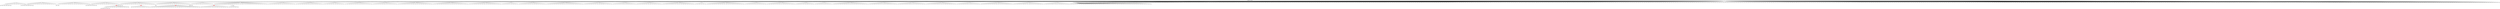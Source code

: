 digraph g {
	"49" -> "50";
	"50" [label="13"];
	"35" -> "36";
	"36" [label="11"];
	"23" -> "24";
	"24" [label="7"];
	"17" -> "18";
	"18" [label="18"];
	"15" -> "16";
	"16" [label="29"];
	"14" -> "15";
	"15" [color=indianred1, style=filled, label="45"];
	"13" -> "14";
	"14" [label="20"];
	"10" -> "11";
	"11" [color=indianred1, style=filled, label="16"];
	"9" -> "10";
	"10" [label="37"];
	"6" -> "7";
	"7" [color=indianred1, style=filled, label="23"];
	"5" -> "6";
	"6" [label="25"];
	"2" -> "3";
	"3" [color=indianred1, style=filled, label="50"];
	"2" -> "4";
	"4" [label="41"];
	"1" -> "2";
	"2" [label="12"];
	"0" -> "1";
	"1" [label="50"];
	"0" -> "5";
	"5" [label="23"];
	"0" -> "8";
	"8" [label="14"];
	"0" -> "9";
	"9" [label="16"];
	"0" -> "12";
	"12" [label="35"];
	"0" -> "13";
	"13" [label="45"];
	"0" -> "17";
	"17" [label="9"];
	"0" -> "19";
	"19" [label="34"];
	"0" -> "20";
	"20" [label="43"];
	"0" -> "21";
	"21" [label="10"];
	"0" -> "22";
	"22" [label="27"];
	"0" -> "23";
	"23" [label="2"];
	"0" -> "25";
	"25" [label="32"];
	"0" -> "26";
	"26" [label="39"];
	"0" -> "27";
	"27" [label="24"];
	"0" -> "28";
	"28" [label="33"];
	"0" -> "29";
	"29" [label="38"];
	"0" -> "30";
	"30" [label="47"];
	"0" -> "31";
	"31" [label="44"];
	"0" -> "32";
	"32" [label="26"];
	"0" -> "33";
	"33" [label="1"];
	"0" -> "34";
	"34" [label="22"];
	"0" -> "35";
	"35" [label="31"];
	"0" -> "37";
	"37" [label="49"];
	"0" -> "38";
	"38" [label="28"];
	"0" -> "39";
	"39" [label="5"];
	"0" -> "40";
	"40" [label="40"];
	"0" -> "41";
	"41" [label="17"];
	"0" -> "42";
	"42" [label="46"];
	"0" -> "43";
	"43" [label="42"];
	"0" -> "44";
	"44" [label="6"];
	"0" -> "45";
	"45" [label="19"];
	"0" -> "46";
	"46" [label="8"];
	"0" -> "47";
	"47" [label="15"];
	"0" -> "48";
	"48" [label="36"];
	"0" -> "49";
	"49" [label="4"];
	"0" -> "51";
	"51" [label="48"];
	"0" -> "52";
	"52" [label="21"];
	"0" -> "53";
	"53" [label="3"];
	"0" -> "54";
	"54" [label="30"];
	"0" [label="germline"];
	"0" -> "cell1";
	"cell1" [shape=box];
	"1" -> "cell2";
	"cell2" [shape=box];
	"33" -> "cell3";
	"cell3" [shape=box];
	"0" -> "cell4";
	"cell4" [shape=box];
	"0" -> "cell5";
	"cell5" [shape=box];
	"0" -> "cell6";
	"cell6" [shape=box];
	"42" -> "cell7";
	"cell7" [shape=box];
	"0" -> "cell8";
	"cell8" [shape=box];
	"0" -> "cell9";
	"cell9" [shape=box];
	"27" -> "cell10";
	"cell10" [shape=box];
	"0" -> "cell11";
	"cell11" [shape=box];
	"36" -> "cell12";
	"cell12" [shape=box];
	"0" -> "cell13";
	"cell13" [shape=box];
	"43" -> "cell14";
	"cell14" [shape=box];
	"0" -> "cell15";
	"cell15" [shape=box];
	"0" -> "cell16";
	"cell16" [shape=box];
	"38" -> "cell17";
	"cell17" [shape=box];
	"0" -> "cell18";
	"cell18" [shape=box];
	"50" -> "cell19";
	"cell19" [shape=box];
	"7" -> "cell20";
	"cell20" [shape=box];
	"33" -> "cell21";
	"cell21" [shape=box];
	"21" -> "cell22";
	"cell22" [shape=box];
	"28" -> "cell23";
	"cell23" [shape=box];
	"0" -> "cell24";
	"cell24" [shape=box];
	"0" -> "cell25";
	"cell25" [shape=box];
	"0" -> "cell26";
	"cell26" [shape=box];
	"0" -> "cell27";
	"cell27" [shape=box];
	"0" -> "cell28";
	"cell28" [shape=box];
	"23" -> "cell29";
	"cell29" [shape=box];
	"21" -> "cell30";
	"cell30" [shape=box];
	"0" -> "cell31";
	"cell31" [shape=box];
	"0" -> "cell32";
	"cell32" [shape=box];
	"0" -> "cell33";
	"cell33" [shape=box];
	"36" -> "cell34";
	"cell34" [shape=box];
	"0" -> "cell35";
	"cell35" [shape=box];
	"0" -> "cell36";
	"cell36" [shape=box];
	"0" -> "cell37";
	"cell37" [shape=box];
	"7" -> "cell38";
	"cell38" [shape=box];
	"0" -> "cell39";
	"cell39" [shape=box];
	"0" -> "cell40";
	"cell40" [shape=box];
	"0" -> "cell41";
	"cell41" [shape=box];
	"0" -> "cell42";
	"cell42" [shape=box];
	"9" -> "cell43";
	"cell43" [shape=box];
	"0" -> "cell44";
	"cell44" [shape=box];
	"25" -> "cell45";
	"cell45" [shape=box];
	"0" -> "cell46";
	"cell46" [shape=box];
	"0" -> "cell47";
	"cell47" [shape=box];
	"0" -> "cell48";
	"cell48" [shape=box];
	"0" -> "cell49";
	"cell49" [shape=box];
	"33" -> "cell50";
	"cell50" [shape=box];
	"0" -> "cell51";
	"cell51" [shape=box];
	"21" -> "cell52";
	"cell52" [shape=box];
	"47" -> "cell53";
	"cell53" [shape=box];
	"31" -> "cell54";
	"cell54" [shape=box];
	"34" -> "cell55";
	"cell55" [shape=box];
	"0" -> "cell56";
	"cell56" [shape=box];
	"0" -> "cell57";
	"cell57" [shape=box];
	"0" -> "cell58";
	"cell58" [shape=box];
	"35" -> "cell59";
	"cell59" [shape=box];
	"37" -> "cell60";
	"cell60" [shape=box];
	"0" -> "cell61";
	"cell61" [shape=box];
	"0" -> "cell62";
	"cell62" [shape=box];
	"52" -> "cell63";
	"cell63" [shape=box];
	"9" -> "cell64";
	"cell64" [shape=box];
	"3" -> "cell65";
	"cell65" [shape=box];
	"35" -> "cell66";
	"cell66" [shape=box];
	"5" -> "cell67";
	"cell67" [shape=box];
	"11" -> "cell68";
	"cell68" [shape=box];
	"42" -> "cell69";
	"cell69" [shape=box];
	"0" -> "cell70";
	"cell70" [shape=box];
	"0" -> "cell71";
	"cell71" [shape=box];
	"45" -> "cell72";
	"cell72" [shape=box];
	"0" -> "cell73";
	"cell73" [shape=box];
	"1" -> "cell74";
	"cell74" [shape=box];
	"0" -> "cell75";
	"cell75" [shape=box];
	"21" -> "cell76";
	"cell76" [shape=box];
	"0" -> "cell77";
	"cell77" [shape=box];
	"28" -> "cell78";
	"cell78" [shape=box];
	"0" -> "cell79";
	"cell79" [shape=box];
	"0" -> "cell80";
	"cell80" [shape=box];
	"30" -> "cell81";
	"cell81" [shape=box];
	"0" -> "cell82";
	"cell82" [shape=box];
	"0" -> "cell83";
	"cell83" [shape=box];
	"26" -> "cell84";
	"cell84" [shape=box];
	"37" -> "cell85";
	"cell85" [shape=box];
	"49" -> "cell86";
	"cell86" [shape=box];
	"29" -> "cell87";
	"cell87" [shape=box];
	"0" -> "cell88";
	"cell88" [shape=box];
	"0" -> "cell89";
	"cell89" [shape=box];
	"48" -> "cell90";
	"cell90" [shape=box];
	"0" -> "cell91";
	"cell91" [shape=box];
	"0" -> "cell92";
	"cell92" [shape=box];
	"0" -> "cell93";
	"cell93" [shape=box];
	"47" -> "cell94";
	"cell94" [shape=box];
	"15" -> "cell95";
	"cell95" [shape=box];
	"0" -> "cell96";
	"cell96" [shape=box];
	"45" -> "cell97";
	"cell97" [shape=box];
	"0" -> "cell98";
	"cell98" [shape=box];
	"32" -> "cell99";
	"cell99" [shape=box];
	"53" -> "cell100";
	"cell100" [shape=box];
	"0" -> "cell101";
	"cell101" [shape=box];
	"0" -> "cell102";
	"cell102" [shape=box];
	"0" -> "cell103";
	"cell103" [shape=box];
	"0" -> "cell104";
	"cell104" [shape=box];
	"22" -> "cell105";
	"cell105" [shape=box];
	"0" -> "cell106";
	"cell106" [shape=box];
	"0" -> "cell107";
	"cell107" [shape=box];
	"31" -> "cell108";
	"cell108" [shape=box];
	"0" -> "cell109";
	"cell109" [shape=box];
	"16" -> "cell110";
	"cell110" [shape=box];
	"0" -> "cell111";
	"cell111" [shape=box];
	"0" -> "cell112";
	"cell112" [shape=box];
	"0" -> "cell113";
	"cell113" [shape=box];
	"26" -> "cell114";
	"cell114" [shape=box];
	"0" -> "cell115";
	"cell115" [shape=box];
	"31" -> "cell116";
	"cell116" [shape=box];
	"45" -> "cell117";
	"cell117" [shape=box];
	"0" -> "cell118";
	"cell118" [shape=box];
	"0" -> "cell119";
	"cell119" [shape=box];
	"46" -> "cell120";
	"cell120" [shape=box];
	"51" -> "cell121";
	"cell121" [shape=box];
	"0" -> "cell122";
	"cell122" [shape=box];
	"11" -> "cell123";
	"cell123" [shape=box];
	"7" -> "cell124";
	"cell124" [shape=box];
	"17" -> "cell125";
	"cell125" [shape=box];
	"45" -> "cell126";
	"cell126" [shape=box];
	"26" -> "cell127";
	"cell127" [shape=box];
	"7" -> "cell128";
	"cell128" [shape=box];
	"7" -> "cell129";
	"cell129" [shape=box];
	"35" -> "cell130";
	"cell130" [shape=box];
	"17" -> "cell131";
	"cell131" [shape=box];
	"0" -> "cell132";
	"cell132" [shape=box];
	"0" -> "cell133";
	"cell133" [shape=box];
	"0" -> "cell134";
	"cell134" [shape=box];
	"0" -> "cell135";
	"cell135" [shape=box];
	"42" -> "cell136";
	"cell136" [shape=box];
	"0" -> "cell137";
	"cell137" [shape=box];
	"47" -> "cell138";
	"cell138" [shape=box];
	"0" -> "cell139";
	"cell139" [shape=box];
	"48" -> "cell140";
	"cell140" [shape=box];
	"0" -> "cell141";
	"cell141" [shape=box];
	"0" -> "cell142";
	"cell142" [shape=box];
	"28" -> "cell143";
	"cell143" [shape=box];
	"0" -> "cell144";
	"cell144" [shape=box];
	"0" -> "cell145";
	"cell145" [shape=box];
	"0" -> "cell146";
	"cell146" [shape=box];
	"0" -> "cell147";
	"cell147" [shape=box];
	"0" -> "cell148";
	"cell148" [shape=box];
	"32" -> "cell149";
	"cell149" [shape=box];
	"8" -> "cell150";
	"cell150" [shape=box];
	"47" -> "cell151";
	"cell151" [shape=box];
	"0" -> "cell152";
	"cell152" [shape=box];
	"11" -> "cell153";
	"cell153" [shape=box];
	"16" -> "cell154";
	"cell154" [shape=box];
	"1" -> "cell155";
	"cell155" [shape=box];
	"26" -> "cell156";
	"cell156" [shape=box];
	"42" -> "cell157";
	"cell157" [shape=box];
	"46" -> "cell158";
	"cell158" [shape=box];
	"0" -> "cell159";
	"cell159" [shape=box];
	"21" -> "cell160";
	"cell160" [shape=box];
	"22" -> "cell161";
	"cell161" [shape=box];
	"0" -> "cell162";
	"cell162" [shape=box];
	"0" -> "cell163";
	"cell163" [shape=box];
	"0" -> "cell164";
	"cell164" [shape=box];
	"0" -> "cell165";
	"cell165" [shape=box];
	"0" -> "cell166";
	"cell166" [shape=box];
	"54" -> "cell167";
	"cell167" [shape=box];
	"11" -> "cell168";
	"cell168" [shape=box];
	"48" -> "cell169";
	"cell169" [shape=box];
	"0" -> "cell170";
	"cell170" [shape=box];
	"5" -> "cell171";
	"cell171" [shape=box];
	"0" -> "cell172";
	"cell172" [shape=box];
	"0" -> "cell173";
	"cell173" [shape=box];
	"0" -> "cell174";
	"cell174" [shape=box];
	"0" -> "cell175";
	"cell175" [shape=box];
	"53" -> "cell176";
	"cell176" [shape=box];
	"0" -> "cell177";
	"cell177" [shape=box];
	"40" -> "cell178";
	"cell178" [shape=box];
	"0" -> "cell179";
	"cell179" [shape=box];
	"0" -> "cell180";
	"cell180" [shape=box];
	"0" -> "cell181";
	"cell181" [shape=box];
	"47" -> "cell182";
	"cell182" [shape=box];
	"0" -> "cell183";
	"cell183" [shape=box];
	"11" -> "cell184";
	"cell184" [shape=box];
	"0" -> "cell185";
	"cell185" [shape=box];
	"0" -> "cell186";
	"cell186" [shape=box];
	"0" -> "cell187";
	"cell187" [shape=box];
	"0" -> "cell188";
	"cell188" [shape=box];
	"0" -> "cell189";
	"cell189" [shape=box];
	"51" -> "cell190";
	"cell190" [shape=box];
	"0" -> "cell191";
	"cell191" [shape=box];
	"1" -> "cell192";
	"cell192" [shape=box];
	"0" -> "cell193";
	"cell193" [shape=box];
	"51" -> "cell194";
	"cell194" [shape=box];
	"0" -> "cell195";
	"cell195" [shape=box];
	"15" -> "cell196";
	"cell196" [shape=box];
	"0" -> "cell197";
	"cell197" [shape=box];
	"43" -> "cell198";
	"cell198" [shape=box];
	"0" -> "cell199";
	"cell199" [shape=box];
	"0" -> "cell200";
	"cell200" [shape=box];
	"20" -> "cell201";
	"cell201" [shape=box];
	"0" -> "cell202";
	"cell202" [shape=box];
	"22" -> "cell203";
	"cell203" [shape=box];
	"0" -> "cell204";
	"cell204" [shape=box];
	"0" -> "cell205";
	"cell205" [shape=box];
	"53" -> "cell206";
	"cell206" [shape=box];
	"0" -> "cell207";
	"cell207" [shape=box];
	"0" -> "cell208";
	"cell208" [shape=box];
	"0" -> "cell209";
	"cell209" [shape=box];
	"0" -> "cell210";
	"cell210" [shape=box];
	"0" -> "cell211";
	"cell211" [shape=box];
	"23" -> "cell212";
	"cell212" [shape=box];
	"0" -> "cell213";
	"cell213" [shape=box];
	"32" -> "cell214";
	"cell214" [shape=box];
	"0" -> "cell215";
	"cell215" [shape=box];
	"15" -> "cell216";
	"cell216" [shape=box];
	"3" -> "cell217";
	"cell217" [shape=box];
	"23" -> "cell218";
	"cell218" [shape=box];
	"0" -> "cell219";
	"cell219" [shape=box];
	"1" -> "cell220";
	"cell220" [shape=box];
	"25" -> "cell221";
	"cell221" [shape=box];
	"0" -> "cell222";
	"cell222" [shape=box];
	"0" -> "cell223";
	"cell223" [shape=box];
	"0" -> "cell224";
	"cell224" [shape=box];
	"41" -> "cell225";
	"cell225" [shape=box];
	"0" -> "cell226";
	"cell226" [shape=box];
	"47" -> "cell227";
	"cell227" [shape=box];
	"48" -> "cell228";
	"cell228" [shape=box];
	"53" -> "cell229";
	"cell229" [shape=box];
	"29" -> "cell230";
	"cell230" [shape=box];
	"0" -> "cell231";
	"cell231" [shape=box];
	"10" -> "cell232";
	"cell232" [shape=box];
	"17" -> "cell233";
	"cell233" [shape=box];
	"0" -> "cell234";
	"cell234" [shape=box];
	"30" -> "cell235";
	"cell235" [shape=box];
	"1" -> "cell236";
	"cell236" [shape=box];
	"0" -> "cell237";
	"cell237" [shape=box];
	"0" -> "cell238";
	"cell238" [shape=box];
	"0" -> "cell239";
	"cell239" [shape=box];
	"0" -> "cell240";
	"cell240" [shape=box];
	"48" -> "cell241";
	"cell241" [shape=box];
	"0" -> "cell242";
	"cell242" [shape=box];
	"30" -> "cell243";
	"cell243" [shape=box];
	"31" -> "cell244";
	"cell244" [shape=box];
	"15" -> "cell245";
	"cell245" [shape=box];
	"23" -> "cell246";
	"cell246" [shape=box];
	"1" -> "cell247";
	"cell247" [shape=box];
	"0" -> "cell248";
	"cell248" [shape=box];
	"0" -> "cell249";
	"cell249" [shape=box];
	"28" -> "cell250";
	"cell250" [shape=box];
	"18" -> "cell251";
	"cell251" [shape=box];
	"30" -> "cell252";
	"cell252" [shape=box];
	"0" -> "cell253";
	"cell253" [shape=box];
	"0" -> "cell254";
	"cell254" [shape=box];
	"7" -> "cell255";
	"cell255" [shape=box];
	"0" -> "cell256";
	"cell256" [shape=box];
	"50" -> "cell257";
	"cell257" [shape=box];
	"21" -> "cell258";
	"cell258" [shape=box];
	"0" -> "cell259";
	"cell259" [shape=box];
	"8" -> "cell260";
	"cell260" [shape=box];
	"0" -> "cell261";
	"cell261" [shape=box];
	"0" -> "cell262";
	"cell262" [shape=box];
	"7" -> "cell263";
	"cell263" [shape=box];
	"0" -> "cell264";
	"cell264" [shape=box];
	"0" -> "cell265";
	"cell265" [shape=box];
	"0" -> "cell266";
	"cell266" [shape=box];
	"3" -> "cell267";
	"cell267" [shape=box];
	"29" -> "cell268";
	"cell268" [shape=box];
	"0" -> "cell269";
	"cell269" [shape=box];
	"0" -> "cell270";
	"cell270" [shape=box];
	"31" -> "cell271";
	"cell271" [shape=box];
	"51" -> "cell272";
	"cell272" [shape=box];
	"0" -> "cell273";
	"cell273" [shape=box];
	"0" -> "cell274";
	"cell274" [shape=box];
	"32" -> "cell275";
	"cell275" [shape=box];
	"0" -> "cell276";
	"cell276" [shape=box];
	"0" -> "cell277";
	"cell277" [shape=box];
	"29" -> "cell278";
	"cell278" [shape=box];
	"0" -> "cell279";
	"cell279" [shape=box];
	"0" -> "cell280";
	"cell280" [shape=box];
	"0" -> "cell281";
	"cell281" [shape=box];
	"0" -> "cell282";
	"cell282" [shape=box];
	"0" -> "cell283";
	"cell283" [shape=box];
	"8" -> "cell284";
	"cell284" [shape=box];
	"45" -> "cell285";
	"cell285" [shape=box];
	"0" -> "cell286";
	"cell286" [shape=box];
	"0" -> "cell287";
	"cell287" [shape=box];
	"9" -> "cell288";
	"cell288" [shape=box];
	"0" -> "cell289";
	"cell289" [shape=box];
	"0" -> "cell290";
	"cell290" [shape=box];
	"0" -> "cell291";
	"cell291" [shape=box];
	"31" -> "cell292";
	"cell292" [shape=box];
	"0" -> "cell293";
	"cell293" [shape=box];
	"0" -> "cell294";
	"cell294" [shape=box];
	"22" -> "cell295";
	"cell295" [shape=box];
	"0" -> "cell296";
	"cell296" [shape=box];
	"29" -> "cell297";
	"cell297" [shape=box];
	"41" -> "cell298";
	"cell298" [shape=box];
	"0" -> "cell299";
	"cell299" [shape=box];
	"54" -> "cell300";
	"cell300" [shape=box];
	"17" -> "cell301";
	"cell301" [shape=box];
	"17" -> "cell302";
	"cell302" [shape=box];
	"0" -> "cell303";
	"cell303" [shape=box];
	"35" -> "cell304";
	"cell304" [shape=box];
	"0" -> "cell305";
	"cell305" [shape=box];
	"0" -> "cell306";
	"cell306" [shape=box];
	"44" -> "cell307";
	"cell307" [shape=box];
	"0" -> "cell308";
	"cell308" [shape=box];
	"0" -> "cell309";
	"cell309" [shape=box];
	"0" -> "cell310";
	"cell310" [shape=box];
	"0" -> "cell311";
	"cell311" [shape=box];
	"0" -> "cell312";
	"cell312" [shape=box];
	"19" -> "cell313";
	"cell313" [shape=box];
	"22" -> "cell314";
	"cell314" [shape=box];
	"0" -> "cell315";
	"cell315" [shape=box];
	"36" -> "cell316";
	"cell316" [shape=box];
	"19" -> "cell317";
	"cell317" [shape=box];
	"0" -> "cell318";
	"cell318" [shape=box];
	"0" -> "cell319";
	"cell319" [shape=box];
	"29" -> "cell320";
	"cell320" [shape=box];
	"33" -> "cell321";
	"cell321" [shape=box];
	"0" -> "cell322";
	"cell322" [shape=box];
	"0" -> "cell323";
	"cell323" [shape=box];
	"27" -> "cell324";
	"cell324" [shape=box];
	"0" -> "cell325";
	"cell325" [shape=box];
	"0" -> "cell326";
	"cell326" [shape=box];
	"0" -> "cell327";
	"cell327" [shape=box];
	"0" -> "cell328";
	"cell328" [shape=box];
	"0" -> "cell329";
	"cell329" [shape=box];
	"0" -> "cell330";
	"cell330" [shape=box];
	"30" -> "cell331";
	"cell331" [shape=box];
	"0" -> "cell332";
	"cell332" [shape=box];
	"44" -> "cell333";
	"cell333" [shape=box];
	"0" -> "cell334";
	"cell334" [shape=box];
	"0" -> "cell335";
	"cell335" [shape=box];
	"42" -> "cell336";
	"cell336" [shape=box];
	"49" -> "cell337";
	"cell337" [shape=box];
	"0" -> "cell338";
	"cell338" [shape=box];
	"0" -> "cell339";
	"cell339" [shape=box];
	"0" -> "cell340";
	"cell340" [shape=box];
	"0" -> "cell341";
	"cell341" [shape=box];
	"0" -> "cell342";
	"cell342" [shape=box];
	"54" -> "cell343";
	"cell343" [shape=box];
	"0" -> "cell344";
	"cell344" [shape=box];
	"13" -> "cell345";
	"cell345" [shape=box];
	"0" -> "cell346";
	"cell346" [shape=box];
	"54" -> "cell347";
	"cell347" [shape=box];
	"0" -> "cell348";
	"cell348" [shape=box];
	"0" -> "cell349";
	"cell349" [shape=box];
	"0" -> "cell350";
	"cell350" [shape=box];
	"7" -> "cell351";
	"cell351" [shape=box];
	"0" -> "cell352";
	"cell352" [shape=box];
	"0" -> "cell353";
	"cell353" [shape=box];
	"0" -> "cell354";
	"cell354" [shape=box];
	"5" -> "cell355";
	"cell355" [shape=box];
	"1" -> "cell356";
	"cell356" [shape=box];
	"0" -> "cell357";
	"cell357" [shape=box];
	"0" -> "cell358";
	"cell358" [shape=box];
	"0" -> "cell359";
	"cell359" [shape=box];
	"25" -> "cell360";
	"cell360" [shape=box];
	"19" -> "cell361";
	"cell361" [shape=box];
	"0" -> "cell362";
	"cell362" [shape=box];
	"4" -> "cell363";
	"cell363" [shape=box];
	"13" -> "cell364";
	"cell364" [shape=box];
	"0" -> "cell365";
	"cell365" [shape=box];
	"8" -> "cell366";
	"cell366" [shape=box];
	"12" -> "cell367";
	"cell367" [shape=box];
	"18" -> "cell368";
	"cell368" [shape=box];
	"40" -> "cell369";
	"cell369" [shape=box];
	"0" -> "cell370";
	"cell370" [shape=box];
	"30" -> "cell371";
	"cell371" [shape=box];
	"37" -> "cell372";
	"cell372" [shape=box];
	"0" -> "cell373";
	"cell373" [shape=box];
	"0" -> "cell374";
	"cell374" [shape=box];
	"0" -> "cell375";
	"cell375" [shape=box];
	"0" -> "cell376";
	"cell376" [shape=box];
	"30" -> "cell377";
	"cell377" [shape=box];
	"9" -> "cell378";
	"cell378" [shape=box];
	"0" -> "cell379";
	"cell379" [shape=box];
	"40" -> "cell380";
	"cell380" [shape=box];
	"29" -> "cell381";
	"cell381" [shape=box];
	"0" -> "cell382";
	"cell382" [shape=box];
	"0" -> "cell383";
	"cell383" [shape=box];
	"0" -> "cell384";
	"cell384" [shape=box];
	"21" -> "cell385";
	"cell385" [shape=box];
	"0" -> "cell386";
	"cell386" [shape=box];
	"0" -> "cell387";
	"cell387" [shape=box];
	"0" -> "cell388";
	"cell388" [shape=box];
	"0" -> "cell389";
	"cell389" [shape=box];
	"0" -> "cell390";
	"cell390" [shape=box];
	"20" -> "cell391";
	"cell391" [shape=box];
	"0" -> "cell392";
	"cell392" [shape=box];
	"13" -> "cell393";
	"cell393" [shape=box];
	"0" -> "cell394";
	"cell394" [shape=box];
	"0" -> "cell395";
	"cell395" [shape=box];
	"0" -> "cell396";
	"cell396" [shape=box];
	"0" -> "cell397";
	"cell397" [shape=box];
	"0" -> "cell398";
	"cell398" [shape=box];
	"52" -> "cell399";
	"cell399" [shape=box];
	"18" -> "cell400";
	"cell400" [shape=box];
	"0" -> "cell401";
	"cell401" [shape=box];
	"0" -> "cell402";
	"cell402" [shape=box];
	"27" -> "cell403";
	"cell403" [shape=box];
	"0" -> "cell404";
	"cell404" [shape=box];
	"0" -> "cell405";
	"cell405" [shape=box];
	"0" -> "cell406";
	"cell406" [shape=box];
	"0" -> "cell407";
	"cell407" [shape=box];
	"22" -> "cell408";
	"cell408" [shape=box];
	"9" -> "cell409";
	"cell409" [shape=box];
	"0" -> "cell410";
	"cell410" [shape=box];
	"0" -> "cell411";
	"cell411" [shape=box];
	"22" -> "cell412";
	"cell412" [shape=box];
	"0" -> "cell413";
	"cell413" [shape=box];
	"28" -> "cell414";
	"cell414" [shape=box];
	"38" -> "cell415";
	"cell415" [shape=box];
	"21" -> "cell416";
	"cell416" [shape=box];
	"0" -> "cell417";
	"cell417" [shape=box];
	"0" -> "cell418";
	"cell418" [shape=box];
	"0" -> "cell419";
	"cell419" [shape=box];
	"0" -> "cell420";
	"cell420" [shape=box];
	"0" -> "cell421";
	"cell421" [shape=box];
	"2" -> "cell422";
	"cell422" [shape=box];
	"0" -> "cell423";
	"cell423" [shape=box];
	"47" -> "cell424";
	"cell424" [shape=box];
	"50" -> "cell425";
	"cell425" [shape=box];
	"0" -> "cell426";
	"cell426" [shape=box];
	"0" -> "cell427";
	"cell427" [shape=box];
	"30" -> "cell428";
	"cell428" [shape=box];
	"0" -> "cell429";
	"cell429" [shape=box];
	"46" -> "cell430";
	"cell430" [shape=box];
	"0" -> "cell431";
	"cell431" [shape=box];
	"42" -> "cell432";
	"cell432" [shape=box];
	"0" -> "cell433";
	"cell433" [shape=box];
	"0" -> "cell434";
	"cell434" [shape=box];
	"0" -> "cell435";
	"cell435" [shape=box];
	"1" -> "cell436";
	"cell436" [shape=box];
	"0" -> "cell437";
	"cell437" [shape=box];
	"28" -> "cell438";
	"cell438" [shape=box];
	"0" -> "cell439";
	"cell439" [shape=box];
	"0" -> "cell440";
	"cell440" [shape=box];
	"40" -> "cell441";
	"cell441" [shape=box];
	"0" -> "cell442";
	"cell442" [shape=box];
	"0" -> "cell443";
	"cell443" [shape=box];
	"0" -> "cell444";
	"cell444" [shape=box];
	"8" -> "cell445";
	"cell445" [shape=box];
	"9" -> "cell446";
	"cell446" [shape=box];
	"0" -> "cell447";
	"cell447" [shape=box];
	"0" -> "cell448";
	"cell448" [shape=box];
	"53" -> "cell449";
	"cell449" [shape=box];
	"12" -> "cell450";
	"cell450" [shape=box];
	"39" -> "cell451";
	"cell451" [shape=box];
	"0" -> "cell452";
	"cell452" [shape=box];
	"0" -> "cell453";
	"cell453" [shape=box];
	"0" -> "cell454";
	"cell454" [shape=box];
	"1" -> "cell455";
	"cell455" [shape=box];
	"27" -> "cell456";
	"cell456" [shape=box];
	"32" -> "cell457";
	"cell457" [shape=box];
	"0" -> "cell458";
	"cell458" [shape=box];
	"0" -> "cell459";
	"cell459" [shape=box];
	"0" -> "cell460";
	"cell460" [shape=box];
	"0" -> "cell461";
	"cell461" [shape=box];
	"47" -> "cell462";
	"cell462" [shape=box];
	"14" -> "cell463";
	"cell463" [shape=box];
	"0" -> "cell464";
	"cell464" [shape=box];
	"4" -> "cell465";
	"cell465" [shape=box];
	"17" -> "cell466";
	"cell466" [shape=box];
	"0" -> "cell467";
	"cell467" [shape=box];
	"0" -> "cell468";
	"cell468" [shape=box];
	"29" -> "cell469";
	"cell469" [shape=box];
	"0" -> "cell470";
	"cell470" [shape=box];
	"23" -> "cell471";
	"cell471" [shape=box];
	"0" -> "cell472";
	"cell472" [shape=box];
	"0" -> "cell473";
	"cell473" [shape=box];
	"0" -> "cell474";
	"cell474" [shape=box];
	"0" -> "cell475";
	"cell475" [shape=box];
	"0" -> "cell476";
	"cell476" [shape=box];
	"0" -> "cell477";
	"cell477" [shape=box];
	"18" -> "cell478";
	"cell478" [shape=box];
	"0" -> "cell479";
	"cell479" [shape=box];
	"0" -> "cell480";
	"cell480" [shape=box];
	"28" -> "cell481";
	"cell481" [shape=box];
	"0" -> "cell482";
	"cell482" [shape=box];
	"0" -> "cell483";
	"cell483" [shape=box];
	"7" -> "cell484";
	"cell484" [shape=box];
	"23" -> "cell485";
	"cell485" [shape=box];
	"0" -> "cell486";
	"cell486" [shape=box];
	"0" -> "cell487";
	"cell487" [shape=box];
	"41" -> "cell488";
	"cell488" [shape=box];
	"34" -> "cell489";
	"cell489" [shape=box];
	"0" -> "cell490";
	"cell490" [shape=box];
	"0" -> "cell491";
	"cell491" [shape=box];
	"0" -> "cell492";
	"cell492" [shape=box];
	"0" -> "cell493";
	"cell493" [shape=box];
	"22" -> "cell494";
	"cell494" [shape=box];
	"7" -> "cell495";
	"cell495" [shape=box];
	"0" -> "cell496";
	"cell496" [shape=box];
	"0" -> "cell497";
	"cell497" [shape=box];
	"1" -> "cell498";
	"cell498" [shape=box];
	"7" -> "cell499";
	"cell499" [shape=box];
	"1" -> "cell500";
	"cell500" [shape=box];
	"54" -> "cell501";
	"cell501" [shape=box];
	"0" -> "cell502";
	"cell502" [shape=box];
	"0" -> "cell503";
	"cell503" [shape=box];
	"19" -> "cell504";
	"cell504" [shape=box];
	"0" -> "cell505";
	"cell505" [shape=box];
	"0" -> "cell506";
	"cell506" [shape=box];
	"31" -> "cell507";
	"cell507" [shape=box];
	"0" -> "cell508";
	"cell508" [shape=box];
	"0" -> "cell509";
	"cell509" [shape=box];
	"0" -> "cell510";
	"cell510" [shape=box];
	"0" -> "cell511";
	"cell511" [shape=box];
	"0" -> "cell512";
	"cell512" [shape=box];
	"0" -> "cell513";
	"cell513" [shape=box];
	"26" -> "cell514";
	"cell514" [shape=box];
	"0" -> "cell515";
	"cell515" [shape=box];
	"0" -> "cell516";
	"cell516" [shape=box];
	"0" -> "cell517";
	"cell517" [shape=box];
	"0" -> "cell518";
	"cell518" [shape=box];
	"17" -> "cell519";
	"cell519" [shape=box];
	"0" -> "cell520";
	"cell520" [shape=box];
	"0" -> "cell521";
	"cell521" [shape=box];
	"26" -> "cell522";
	"cell522" [shape=box];
	"0" -> "cell523";
	"cell523" [shape=box];
	"3" -> "cell524";
	"cell524" [shape=box];
	"0" -> "cell525";
	"cell525" [shape=box];
	"52" -> "cell526";
	"cell526" [shape=box];
	"0" -> "cell527";
	"cell527" [shape=box];
	"9" -> "cell528";
	"cell528" [shape=box];
	"25" -> "cell529";
	"cell529" [shape=box];
	"54" -> "cell530";
	"cell530" [shape=box];
	"0" -> "cell531";
	"cell531" [shape=box];
	"0" -> "cell532";
	"cell532" [shape=box];
	"51" -> "cell533";
	"cell533" [shape=box];
	"0" -> "cell534";
	"cell534" [shape=box];
	"48" -> "cell535";
	"cell535" [shape=box];
	"0" -> "cell536";
	"cell536" [shape=box];
	"0" -> "cell537";
	"cell537" [shape=box];
	"17" -> "cell538";
	"cell538" [shape=box];
	"25" -> "cell539";
	"cell539" [shape=box];
	"0" -> "cell540";
	"cell540" [shape=box];
	"0" -> "cell541";
	"cell541" [shape=box];
	"0" -> "cell542";
	"cell542" [shape=box];
	"0" -> "cell543";
	"cell543" [shape=box];
	"15" -> "cell544";
	"cell544" [shape=box];
	"46" -> "cell545";
	"cell545" [shape=box];
	"0" -> "cell546";
	"cell546" [shape=box];
	"0" -> "cell547";
	"cell547" [shape=box];
	"44" -> "cell548";
	"cell548" [shape=box];
	"0" -> "cell549";
	"cell549" [shape=box];
	"0" -> "cell550";
	"cell550" [shape=box];
	"12" -> "cell551";
	"cell551" [shape=box];
	"39" -> "cell552";
	"cell552" [shape=box];
	"42" -> "cell553";
	"cell553" [shape=box];
	"47" -> "cell554";
	"cell554" [shape=box];
	"0" -> "cell555";
	"cell555" [shape=box];
	"20" -> "cell556";
	"cell556" [shape=box];
	"13" -> "cell557";
	"cell557" [shape=box];
	"0" -> "cell558";
	"cell558" [shape=box];
	"29" -> "cell559";
	"cell559" [shape=box];
	"0" -> "cell560";
	"cell560" [shape=box];
	"32" -> "cell561";
	"cell561" [shape=box];
	"22" -> "cell562";
	"cell562" [shape=box];
	"0" -> "cell563";
	"cell563" [shape=box];
	"47" -> "cell564";
	"cell564" [shape=box];
	"0" -> "cell565";
	"cell565" [shape=box];
	"22" -> "cell566";
	"cell566" [shape=box];
	"25" -> "cell567";
	"cell567" [shape=box];
	"0" -> "cell568";
	"cell568" [shape=box];
	"7" -> "cell569";
	"cell569" [shape=box];
	"0" -> "cell570";
	"cell570" [shape=box];
	"1" -> "cell571";
	"cell571" [shape=box];
	"0" -> "cell572";
	"cell572" [shape=box];
	"0" -> "cell573";
	"cell573" [shape=box];
	"54" -> "cell574";
	"cell574" [shape=box];
	"0" -> "cell575";
	"cell575" [shape=box];
	"7" -> "cell576";
	"cell576" [shape=box];
	"22" -> "cell577";
	"cell577" [shape=box];
	"28" -> "cell578";
	"cell578" [shape=box];
	"19" -> "cell579";
	"cell579" [shape=box];
	"0" -> "cell580";
	"cell580" [shape=box];
	"35" -> "cell581";
	"cell581" [shape=box];
	"0" -> "cell582";
	"cell582" [shape=box];
	"0" -> "cell583";
	"cell583" [shape=box];
	"11" -> "cell584";
	"cell584" [shape=box];
	"15" -> "cell585";
	"cell585" [shape=box];
	"0" -> "cell586";
	"cell586" [shape=box];
	"0" -> "cell587";
	"cell587" [shape=box];
	"0" -> "cell588";
	"cell588" [shape=box];
	"39" -> "cell589";
	"cell589" [shape=box];
	"0" -> "cell590";
	"cell590" [shape=box];
	"26" -> "cell591";
	"cell591" [shape=box];
	"0" -> "cell592";
	"cell592" [shape=box];
	"0" -> "cell593";
	"cell593" [shape=box];
	"0" -> "cell594";
	"cell594" [shape=box];
	"12" -> "cell595";
	"cell595" [shape=box];
	"8" -> "cell596";
	"cell596" [shape=box];
	"0" -> "cell597";
	"cell597" [shape=box];
	"12" -> "cell598";
	"cell598" [shape=box];
	"0" -> "cell599";
	"cell599" [shape=box];
	"29" -> "cell600";
	"cell600" [shape=box];
	"0" -> "cell601";
	"cell601" [shape=box];
	"1" -> "cell602";
	"cell602" [shape=box];
	"49" -> "cell603";
	"cell603" [shape=box];
	"0" -> "cell604";
	"cell604" [shape=box];
	"36" -> "cell605";
	"cell605" [shape=box];
	"0" -> "cell606";
	"cell606" [shape=box];
	"0" -> "cell607";
	"cell607" [shape=box];
	"42" -> "cell608";
	"cell608" [shape=box];
	"17" -> "cell609";
	"cell609" [shape=box];
	"22" -> "cell610";
	"cell610" [shape=box];
	"47" -> "cell611";
	"cell611" [shape=box];
	"13" -> "cell612";
	"cell612" [shape=box];
	"45" -> "cell613";
	"cell613" [shape=box];
	"0" -> "cell614";
	"cell614" [shape=box];
	"43" -> "cell615";
	"cell615" [shape=box];
	"0" -> "cell616";
	"cell616" [shape=box];
	"0" -> "cell617";
	"cell617" [shape=box];
	"0" -> "cell618";
	"cell618" [shape=box];
	"38" -> "cell619";
	"cell619" [shape=box];
	"7" -> "cell620";
	"cell620" [shape=box];
	"5" -> "cell621";
	"cell621" [shape=box];
	"33" -> "cell622";
	"cell622" [shape=box];
	"25" -> "cell623";
	"cell623" [shape=box];
	"23" -> "cell624";
	"cell624" [shape=box];
	"0" -> "cell625";
	"cell625" [shape=box];
	"0" -> "cell626";
	"cell626" [shape=box];
	"0" -> "cell627";
	"cell627" [shape=box];
	"0" -> "cell628";
	"cell628" [shape=box];
	"22" -> "cell629";
	"cell629" [shape=box];
	"0" -> "cell630";
	"cell630" [shape=box];
	"0" -> "cell631";
	"cell631" [shape=box];
	"0" -> "cell632";
	"cell632" [shape=box];
	"5" -> "cell633";
	"cell633" [shape=box];
	"0" -> "cell634";
	"cell634" [shape=box];
	"1" -> "cell635";
	"cell635" [shape=box];
	"45" -> "cell636";
	"cell636" [shape=box];
	"46" -> "cell637";
	"cell637" [shape=box];
	"0" -> "cell638";
	"cell638" [shape=box];
	"12" -> "cell639";
	"cell639" [shape=box];
	"20" -> "cell640";
	"cell640" [shape=box];
	"0" -> "cell641";
	"cell641" [shape=box];
	"0" -> "cell642";
	"cell642" [shape=box];
	"9" -> "cell643";
	"cell643" [shape=box];
	"8" -> "cell644";
	"cell644" [shape=box];
	"25" -> "cell645";
	"cell645" [shape=box];
	"28" -> "cell646";
	"cell646" [shape=box];
	"7" -> "cell647";
	"cell647" [shape=box];
	"0" -> "cell648";
	"cell648" [shape=box];
	"0" -> "cell649";
	"cell649" [shape=box];
	"33" -> "cell650";
	"cell650" [shape=box];
	"0" -> "cell651";
	"cell651" [shape=box];
	"0" -> "cell652";
	"cell652" [shape=box];
	"0" -> "cell653";
	"cell653" [shape=box];
	"0" -> "cell654";
	"cell654" [shape=box];
	"0" -> "cell655";
	"cell655" [shape=box];
	"12" -> "cell656";
	"cell656" [shape=box];
	"12" -> "cell657";
	"cell657" [shape=box];
	"0" -> "cell658";
	"cell658" [shape=box];
	"0" -> "cell659";
	"cell659" [shape=box];
	"0" -> "cell660";
	"cell660" [shape=box];
	"0" -> "cell661";
	"cell661" [shape=box];
	"0" -> "cell662";
	"cell662" [shape=box];
	"0" -> "cell663";
	"cell663" [shape=box];
	"41" -> "cell664";
	"cell664" [shape=box];
	"6" -> "cell665";
	"cell665" [shape=box];
	"7" -> "cell666";
	"cell666" [shape=box];
	"46" -> "cell667";
	"cell667" [shape=box];
	"0" -> "cell668";
	"cell668" [shape=box];
	"0" -> "cell669";
	"cell669" [shape=box];
	"0" -> "cell670";
	"cell670" [shape=box];
	"15" -> "cell671";
	"cell671" [shape=box];
	"40" -> "cell672";
	"cell672" [shape=box];
	"0" -> "cell673";
	"cell673" [shape=box];
	"42" -> "cell674";
	"cell674" [shape=box];
	"0" -> "cell675";
	"cell675" [shape=box];
	"0" -> "cell676";
	"cell676" [shape=box];
	"47" -> "cell677";
	"cell677" [shape=box];
	"37" -> "cell678";
	"cell678" [shape=box];
	"0" -> "cell679";
	"cell679" [shape=box];
	"31" -> "cell680";
	"cell680" [shape=box];
	"19" -> "cell681";
	"cell681" [shape=box];
	"26" -> "cell682";
	"cell682" [shape=box];
	"40" -> "cell683";
	"cell683" [shape=box];
	"0" -> "cell684";
	"cell684" [shape=box];
	"3" -> "cell685";
	"cell685" [shape=box];
	"35" -> "cell686";
	"cell686" [shape=box];
	"13" -> "cell687";
	"cell687" [shape=box];
	"34" -> "cell688";
	"cell688" [shape=box];
	"12" -> "cell689";
	"cell689" [shape=box];
	"0" -> "cell690";
	"cell690" [shape=box];
	"0" -> "cell691";
	"cell691" [shape=box];
	"40" -> "cell692";
	"cell692" [shape=box];
	"43" -> "cell693";
	"cell693" [shape=box];
	"0" -> "cell694";
	"cell694" [shape=box];
	"0" -> "cell695";
	"cell695" [shape=box];
	"26" -> "cell696";
	"cell696" [shape=box];
	"0" -> "cell697";
	"cell697" [shape=box];
	"0" -> "cell698";
	"cell698" [shape=box];
	"11" -> "cell699";
	"cell699" [shape=box];
	"0" -> "cell700";
	"cell700" [shape=box];
	"20" -> "cell701";
	"cell701" [shape=box];
	"0" -> "cell702";
	"cell702" [shape=box];
	"54" -> "cell703";
	"cell703" [shape=box];
	"0" -> "cell704";
	"cell704" [shape=box];
	"20" -> "cell705";
	"cell705" [shape=box];
	"7" -> "cell706";
	"cell706" [shape=box];
	"53" -> "cell707";
	"cell707" [shape=box];
	"0" -> "cell708";
	"cell708" [shape=box];
	"53" -> "cell709";
	"cell709" [shape=box];
	"0" -> "cell710";
	"cell710" [shape=box];
	"0" -> "cell711";
	"cell711" [shape=box];
	"0" -> "cell712";
	"cell712" [shape=box];
	"35" -> "cell713";
	"cell713" [shape=box];
	"51" -> "cell714";
	"cell714" [shape=box];
	"45" -> "cell715";
	"cell715" [shape=box];
	"52" -> "cell716";
	"cell716" [shape=box];
	"7" -> "cell717";
	"cell717" [shape=box];
	"0" -> "cell718";
	"cell718" [shape=box];
	"4" -> "cell719";
	"cell719" [shape=box];
	"0" -> "cell720";
	"cell720" [shape=box];
	"0" -> "cell721";
	"cell721" [shape=box];
	"27" -> "cell722";
	"cell722" [shape=box];
	"0" -> "cell723";
	"cell723" [shape=box];
	"40" -> "cell724";
	"cell724" [shape=box];
	"20" -> "cell725";
	"cell725" [shape=box];
	"29" -> "cell726";
	"cell726" [shape=box];
	"33" -> "cell727";
	"cell727" [shape=box];
	"52" -> "cell728";
	"cell728" [shape=box];
	"26" -> "cell729";
	"cell729" [shape=box];
	"48" -> "cell730";
	"cell730" [shape=box];
	"0" -> "cell731";
	"cell731" [shape=box];
	"0" -> "cell732";
	"cell732" [shape=box];
	"0" -> "cell733";
	"cell733" [shape=box];
	"43" -> "cell734";
	"cell734" [shape=box];
	"39" -> "cell735";
	"cell735" [shape=box];
	"0" -> "cell736";
	"cell736" [shape=box];
	"0" -> "cell737";
	"cell737" [shape=box];
	"37" -> "cell738";
	"cell738" [shape=box];
	"19" -> "cell739";
	"cell739" [shape=box];
	"0" -> "cell740";
	"cell740" [shape=box];
	"0" -> "cell741";
	"cell741" [shape=box];
	"39" -> "cell742";
	"cell742" [shape=box];
	"20" -> "cell743";
	"cell743" [shape=box];
	"33" -> "cell744";
	"cell744" [shape=box];
	"49" -> "cell745";
	"cell745" [shape=box];
	"0" -> "cell746";
	"cell746" [shape=box];
	"0" -> "cell747";
	"cell747" [shape=box];
	"29" -> "cell748";
	"cell748" [shape=box];
	"0" -> "cell749";
	"cell749" [shape=box];
	"43" -> "cell750";
	"cell750" [shape=box];
	"17" -> "cell751";
	"cell751" [shape=box];
	"54" -> "cell752";
	"cell752" [shape=box];
	"8" -> "cell753";
	"cell753" [shape=box];
	"35" -> "cell754";
	"cell754" [shape=box];
	"19" -> "cell755";
	"cell755" [shape=box];
	"0" -> "cell756";
	"cell756" [shape=box];
	"44" -> "cell757";
	"cell757" [shape=box];
	"54" -> "cell758";
	"cell758" [shape=box];
	"33" -> "cell759";
	"cell759" [shape=box];
	"0" -> "cell760";
	"cell760" [shape=box];
	"54" -> "cell761";
	"cell761" [shape=box];
	"0" -> "cell762";
	"cell762" [shape=box];
	"45" -> "cell763";
	"cell763" [shape=box];
	"8" -> "cell764";
	"cell764" [shape=box];
	"0" -> "cell765";
	"cell765" [shape=box];
	"0" -> "cell766";
	"cell766" [shape=box];
	"20" -> "cell767";
	"cell767" [shape=box];
	"0" -> "cell768";
	"cell768" [shape=box];
	"17" -> "cell769";
	"cell769" [shape=box];
	"45" -> "cell770";
	"cell770" [shape=box];
	"0" -> "cell771";
	"cell771" [shape=box];
	"1" -> "cell772";
	"cell772" [shape=box];
	"43" -> "cell773";
	"cell773" [shape=box];
	"43" -> "cell774";
	"cell774" [shape=box];
	"0" -> "cell775";
	"cell775" [shape=box];
	"0" -> "cell776";
	"cell776" [shape=box];
	"0" -> "cell777";
	"cell777" [shape=box];
	"47" -> "cell778";
	"cell778" [shape=box];
	"0" -> "cell779";
	"cell779" [shape=box];
	"53" -> "cell780";
	"cell780" [shape=box];
	"0" -> "cell781";
	"cell781" [shape=box];
	"39" -> "cell782";
	"cell782" [shape=box];
	"0" -> "cell783";
	"cell783" [shape=box];
	"0" -> "cell784";
	"cell784" [shape=box];
	"40" -> "cell785";
	"cell785" [shape=box];
	"0" -> "cell786";
	"cell786" [shape=box];
	"0" -> "cell787";
	"cell787" [shape=box];
	"35" -> "cell788";
	"cell788" [shape=box];
	"29" -> "cell789";
	"cell789" [shape=box];
	"5" -> "cell790";
	"cell790" [shape=box];
	"7" -> "cell791";
	"cell791" [shape=box];
	"25" -> "cell792";
	"cell792" [shape=box];
	"29" -> "cell793";
	"cell793" [shape=box];
	"0" -> "cell794";
	"cell794" [shape=box];
	"0" -> "cell795";
	"cell795" [shape=box];
	"0" -> "cell796";
	"cell796" [shape=box];
	"1" -> "cell797";
	"cell797" [shape=box];
	"0" -> "cell798";
	"cell798" [shape=box];
	"25" -> "cell799";
	"cell799" [shape=box];
	"43" -> "cell800";
	"cell800" [shape=box];
	"25" -> "cell801";
	"cell801" [shape=box];
	"41" -> "cell802";
	"cell802" [shape=box];
	"45" -> "cell803";
	"cell803" [shape=box];
	"44" -> "cell804";
	"cell804" [shape=box];
	"0" -> "cell805";
	"cell805" [shape=box];
	"0" -> "cell806";
	"cell806" [shape=box];
	"0" -> "cell807";
	"cell807" [shape=box];
	"17" -> "cell808";
	"cell808" [shape=box];
	"50" -> "cell809";
	"cell809" [shape=box];
	"5" -> "cell810";
	"cell810" [shape=box];
	"21" -> "cell811";
	"cell811" [shape=box];
	"0" -> "cell812";
	"cell812" [shape=box];
	"0" -> "cell813";
	"cell813" [shape=box];
	"25" -> "cell814";
	"cell814" [shape=box];
	"35" -> "cell815";
	"cell815" [shape=box];
	"12" -> "cell816";
	"cell816" [shape=box];
	"0" -> "cell817";
	"cell817" [shape=box];
	"0" -> "cell818";
	"cell818" [shape=box];
	"0" -> "cell819";
	"cell819" [shape=box];
	"0" -> "cell820";
	"cell820" [shape=box];
	"37" -> "cell821";
	"cell821" [shape=box];
	"13" -> "cell822";
	"cell822" [shape=box];
	"0" -> "cell823";
	"cell823" [shape=box];
	"0" -> "cell824";
	"cell824" [shape=box];
	"51" -> "cell825";
	"cell825" [shape=box];
	"0" -> "cell826";
	"cell826" [shape=box];
	"33" -> "cell827";
	"cell827" [shape=box];
	"0" -> "cell828";
	"cell828" [shape=box];
	"27" -> "cell829";
	"cell829" [shape=box];
	"0" -> "cell830";
	"cell830" [shape=box];
	"42" -> "cell831";
	"cell831" [shape=box];
	"27" -> "cell832";
	"cell832" [shape=box];
	"0" -> "cell833";
	"cell833" [shape=box];
	"0" -> "cell834";
	"cell834" [shape=box];
	"1" -> "cell835";
	"cell835" [shape=box];
	"53" -> "cell836";
	"cell836" [shape=box];
	"29" -> "cell837";
	"cell837" [shape=box];
	"31" -> "cell838";
	"cell838" [shape=box];
	"0" -> "cell839";
	"cell839" [shape=box];
	"53" -> "cell840";
	"cell840" [shape=box];
	"0" -> "cell841";
	"cell841" [shape=box];
	"0" -> "cell842";
	"cell842" [shape=box];
	"34" -> "cell843";
	"cell843" [shape=box];
	"46" -> "cell844";
	"cell844" [shape=box];
	"0" -> "cell845";
	"cell845" [shape=box];
	"12" -> "cell846";
	"cell846" [shape=box];
	"43" -> "cell847";
	"cell847" [shape=box];
	"0" -> "cell848";
	"cell848" [shape=box];
	"26" -> "cell849";
	"cell849" [shape=box];
	"37" -> "cell850";
	"cell850" [shape=box];
	"52" -> "cell851";
	"cell851" [shape=box];
	"0" -> "cell852";
	"cell852" [shape=box];
	"41" -> "cell853";
	"cell853" [shape=box];
	"0" -> "cell854";
	"cell854" [shape=box];
	"0" -> "cell855";
	"cell855" [shape=box];
	"0" -> "cell856";
	"cell856" [shape=box];
	"0" -> "cell857";
	"cell857" [shape=box];
	"49" -> "cell858";
	"cell858" [shape=box];
	"47" -> "cell859";
	"cell859" [shape=box];
	"32" -> "cell860";
	"cell860" [shape=box];
	"8" -> "cell861";
	"cell861" [shape=box];
	"0" -> "cell862";
	"cell862" [shape=box];
	"36" -> "cell863";
	"cell863" [shape=box];
	"0" -> "cell864";
	"cell864" [shape=box];
	"0" -> "cell865";
	"cell865" [shape=box];
	"0" -> "cell866";
	"cell866" [shape=box];
	"34" -> "cell867";
	"cell867" [shape=box];
	"0" -> "cell868";
	"cell868" [shape=box];
	"0" -> "cell869";
	"cell869" [shape=box];
	"33" -> "cell870";
	"cell870" [shape=box];
	"23" -> "cell871";
	"cell871" [shape=box];
	"0" -> "cell872";
	"cell872" [shape=box];
	"0" -> "cell873";
	"cell873" [shape=box];
	"51" -> "cell874";
	"cell874" [shape=box];
	"0" -> "cell875";
	"cell875" [shape=box];
	"0" -> "cell876";
	"cell876" [shape=box];
	"11" -> "cell877";
	"cell877" [shape=box];
	"42" -> "cell878";
	"cell878" [shape=box];
	"23" -> "cell879";
	"cell879" [shape=box];
	"47" -> "cell880";
	"cell880" [shape=box];
	"7" -> "cell881";
	"cell881" [shape=box];
	"7" -> "cell882";
	"cell882" [shape=box];
	"53" -> "cell883";
	"cell883" [shape=box];
	"0" -> "cell884";
	"cell884" [shape=box];
	"49" -> "cell885";
	"cell885" [shape=box];
	"0" -> "cell886";
	"cell886" [shape=box];
	"0" -> "cell887";
	"cell887" [shape=box];
	"30" -> "cell888";
	"cell888" [shape=box];
	"0" -> "cell889";
	"cell889" [shape=box];
	"0" -> "cell890";
	"cell890" [shape=box];
	"0" -> "cell891";
	"cell891" [shape=box];
	"0" -> "cell892";
	"cell892" [shape=box];
	"0" -> "cell893";
	"cell893" [shape=box];
	"0" -> "cell894";
	"cell894" [shape=box];
	"13" -> "cell895";
	"cell895" [shape=box];
	"35" -> "cell896";
	"cell896" [shape=box];
	"0" -> "cell897";
	"cell897" [shape=box];
	"0" -> "cell898";
	"cell898" [shape=box];
	"0" -> "cell899";
	"cell899" [shape=box];
	"0" -> "cell900";
	"cell900" [shape=box];
	"12" -> "cell901";
	"cell901" [shape=box];
	"9" -> "cell902";
	"cell902" [shape=box];
	"0" -> "cell903";
	"cell903" [shape=box];
	"49" -> "cell904";
	"cell904" [shape=box];
	"0" -> "cell905";
	"cell905" [shape=box];
	"51" -> "cell906";
	"cell906" [shape=box];
	"0" -> "cell907";
	"cell907" [shape=box];
	"0" -> "cell908";
	"cell908" [shape=box];
	"26" -> "cell909";
	"cell909" [shape=box];
	"0" -> "cell910";
	"cell910" [shape=box];
	"25" -> "cell911";
	"cell911" [shape=box];
	"7" -> "cell912";
	"cell912" [shape=box];
	"0" -> "cell913";
	"cell913" [shape=box];
	"40" -> "cell914";
	"cell914" [shape=box];
	"0" -> "cell915";
	"cell915" [shape=box];
	"0" -> "cell916";
	"cell916" [shape=box];
	"44" -> "cell917";
	"cell917" [shape=box];
	"0" -> "cell918";
	"cell918" [shape=box];
	"5" -> "cell919";
	"cell919" [shape=box];
	"5" -> "cell920";
	"cell920" [shape=box];
	"38" -> "cell921";
	"cell921" [shape=box];
	"24" -> "cell922";
	"cell922" [shape=box];
	"0" -> "cell923";
	"cell923" [shape=box];
	"21" -> "cell924";
	"cell924" [shape=box];
	"9" -> "cell925";
	"cell925" [shape=box];
	"22" -> "cell926";
	"cell926" [shape=box];
	"0" -> "cell927";
	"cell927" [shape=box];
	"0" -> "cell928";
	"cell928" [shape=box];
	"0" -> "cell929";
	"cell929" [shape=box];
	"0" -> "cell930";
	"cell930" [shape=box];
	"0" -> "cell931";
	"cell931" [shape=box];
	"0" -> "cell932";
	"cell932" [shape=box];
	"0" -> "cell933";
	"cell933" [shape=box];
	"13" -> "cell934";
	"cell934" [shape=box];
	"0" -> "cell935";
	"cell935" [shape=box];
	"0" -> "cell936";
	"cell936" [shape=box];
	"37" -> "cell937";
	"cell937" [shape=box];
	"28" -> "cell938";
	"cell938" [shape=box];
	"0" -> "cell939";
	"cell939" [shape=box];
	"0" -> "cell940";
	"cell940" [shape=box];
	"0" -> "cell941";
	"cell941" [shape=box];
	"27" -> "cell942";
	"cell942" [shape=box];
	"32" -> "cell943";
	"cell943" [shape=box];
	"0" -> "cell944";
	"cell944" [shape=box];
	"35" -> "cell945";
	"cell945" [shape=box];
	"26" -> "cell946";
	"cell946" [shape=box];
	"38" -> "cell947";
	"cell947" [shape=box];
	"54" -> "cell948";
	"cell948" [shape=box];
	"38" -> "cell949";
	"cell949" [shape=box];
	"51" -> "cell950";
	"cell950" [shape=box];
	"54" -> "cell951";
	"cell951" [shape=box];
	"0" -> "cell952";
	"cell952" [shape=box];
	"13" -> "cell953";
	"cell953" [shape=box];
	"0" -> "cell954";
	"cell954" [shape=box];
	"15" -> "cell955";
	"cell955" [shape=box];
	"33" -> "cell956";
	"cell956" [shape=box];
	"0" -> "cell957";
	"cell957" [shape=box];
	"0" -> "cell958";
	"cell958" [shape=box];
	"0" -> "cell959";
	"cell959" [shape=box];
	"30" -> "cell960";
	"cell960" [shape=box];
	"45" -> "cell961";
	"cell961" [shape=box];
	"0" -> "cell962";
	"cell962" [shape=box];
	"0" -> "cell963";
	"cell963" [shape=box];
	"0" -> "cell964";
	"cell964" [shape=box];
	"0" -> "cell965";
	"cell965" [shape=box];
	"0" -> "cell966";
	"cell966" [shape=box];
	"0" -> "cell967";
	"cell967" [shape=box];
	"43" -> "cell968";
	"cell968" [shape=box];
	"0" -> "cell969";
	"cell969" [shape=box];
	"0" -> "cell970";
	"cell970" [shape=box];
	"3" -> "cell971";
	"cell971" [shape=box];
	"0" -> "cell972";
	"cell972" [shape=box];
	"37" -> "cell973";
	"cell973" [shape=box];
	"20" -> "cell974";
	"cell974" [shape=box];
	"0" -> "cell975";
	"cell975" [shape=box];
	"0" -> "cell976";
	"cell976" [shape=box];
	"16" -> "cell977";
	"cell977" [shape=box];
	"0" -> "cell978";
	"cell978" [shape=box];
	"53" -> "cell979";
	"cell979" [shape=box];
	"0" -> "cell980";
	"cell980" [shape=box];
	"15" -> "cell981";
	"cell981" [shape=box];
	"45" -> "cell982";
	"cell982" [shape=box];
	"1" -> "cell983";
	"cell983" [shape=box];
	"0" -> "cell984";
	"cell984" [shape=box];
	"0" -> "cell985";
	"cell985" [shape=box];
	"26" -> "cell986";
	"cell986" [shape=box];
	"45" -> "cell987";
	"cell987" [shape=box];
	"0" -> "cell988";
	"cell988" [shape=box];
	"44" -> "cell989";
	"cell989" [shape=box];
	"0" -> "cell990";
	"cell990" [shape=box];
	"46" -> "cell991";
	"cell991" [shape=box];
	"9" -> "cell992";
	"cell992" [shape=box];
	"33" -> "cell993";
	"cell993" [shape=box];
	"0" -> "cell994";
	"cell994" [shape=box];
	"0" -> "cell995";
	"cell995" [shape=box];
	"30" -> "cell996";
	"cell996" [shape=box];
	"0" -> "cell997";
	"cell997" [shape=box];
	"0" -> "cell998";
	"cell998" [shape=box];
	"0" -> "cell999";
	"cell999" [shape=box];
	"0" -> "cell1000";
	"cell1000" [shape=box];
	"23" -> "cell1001";
	"cell1001" [shape=box];
	"0" -> "cell1002";
	"cell1002" [shape=box];
	"35" -> "cell1003";
	"cell1003" [shape=box];
	"9" -> "cell1004";
	"cell1004" [shape=box];
	"23" -> "cell1005";
	"cell1005" [shape=box];
	"0" -> "cell1006";
	"cell1006" [shape=box];
	"0" -> "cell1007";
	"cell1007" [shape=box];
	"15" -> "cell1008";
	"cell1008" [shape=box];
	"31" -> "cell1009";
	"cell1009" [shape=box];
	"48" -> "cell1010";
	"cell1010" [shape=box];
	"20" -> "cell1011";
	"cell1011" [shape=box];
	"0" -> "cell1012";
	"cell1012" [shape=box];
	"19" -> "cell1013";
	"cell1013" [shape=box];
	"0" -> "cell1014";
	"cell1014" [shape=box];
	"0" -> "cell1015";
	"cell1015" [shape=box];
	"49" -> "cell1016";
	"cell1016" [shape=box];
	"30" -> "cell1017";
	"cell1017" [shape=box];
	"26" -> "cell1018";
	"cell1018" [shape=box];
	"0" -> "cell1019";
	"cell1019" [shape=box];
	"0" -> "cell1020";
	"cell1020" [shape=box];
	"0" -> "cell1021";
	"cell1021" [shape=box];
	"51" -> "cell1022";
	"cell1022" [shape=box];
	"17" -> "cell1023";
	"cell1023" [shape=box];
	"0" -> "cell1024";
	"cell1024" [shape=box];
	"0" -> "cell1025";
	"cell1025" [shape=box];
	"30" -> "cell1026";
	"cell1026" [shape=box];
	"0" -> "cell1027";
	"cell1027" [shape=box];
	"0" -> "cell1028";
	"cell1028" [shape=box];
	"26" -> "cell1029";
	"cell1029" [shape=box];
	"0" -> "cell1030";
	"cell1030" [shape=box];
	"0" -> "cell1031";
	"cell1031" [shape=box];
	"0" -> "cell1032";
	"cell1032" [shape=box];
	"42" -> "cell1033";
	"cell1033" [shape=box];
	"37" -> "cell1034";
	"cell1034" [shape=box];
	"0" -> "cell1035";
	"cell1035" [shape=box];
	"3" -> "cell1036";
	"cell1036" [shape=box];
	"18" -> "cell1037";
	"cell1037" [shape=box];
	"0" -> "cell1038";
	"cell1038" [shape=box];
	"14" -> "cell1039";
	"cell1039" [shape=box];
	"54" -> "cell1040";
	"cell1040" [shape=box];
	"0" -> "cell1041";
	"cell1041" [shape=box];
	"0" -> "cell1042";
	"cell1042" [shape=box];
	"36" -> "cell1043";
	"cell1043" [shape=box];
	"0" -> "cell1044";
	"cell1044" [shape=box];
	"0" -> "cell1045";
	"cell1045" [shape=box];
	"3" -> "cell1046";
	"cell1046" [shape=box];
	"28" -> "cell1047";
	"cell1047" [shape=box];
	"0" -> "cell1048";
	"cell1048" [shape=box];
	"6" -> "cell1049";
	"cell1049" [shape=box];
	"39" -> "cell1050";
	"cell1050" [shape=box];
	"4" -> "cell1051";
	"cell1051" [shape=box];
	"1" -> "cell1052";
	"cell1052" [shape=box];
	"3" -> "cell1053";
	"cell1053" [shape=box];
	"0" -> "cell1054";
	"cell1054" [shape=box];
	"0" -> "cell1055";
	"cell1055" [shape=box];
	"42" -> "cell1056";
	"cell1056" [shape=box];
	"47" -> "cell1057";
	"cell1057" [shape=box];
	"0" -> "cell1058";
	"cell1058" [shape=box];
	"22" -> "cell1059";
	"cell1059" [shape=box];
	"37" -> "cell1060";
	"cell1060" [shape=box];
	"0" -> "cell1061";
	"cell1061" [shape=box];
	"25" -> "cell1062";
	"cell1062" [shape=box];
	"7" -> "cell1063";
	"cell1063" [shape=box];
	"0" -> "cell1064";
	"cell1064" [shape=box];
	"29" -> "cell1065";
	"cell1065" [shape=box];
	"25" -> "cell1066";
	"cell1066" [shape=box];
	"0" -> "cell1067";
	"cell1067" [shape=box];
	"0" -> "cell1068";
	"cell1068" [shape=box];
	"0" -> "cell1069";
	"cell1069" [shape=box];
	"30" -> "cell1070";
	"cell1070" [shape=box];
	"0" -> "cell1071";
	"cell1071" [shape=box];
	"0" -> "cell1072";
	"cell1072" [shape=box];
	"0" -> "cell1073";
	"cell1073" [shape=box];
	"0" -> "cell1074";
	"cell1074" [shape=box];
	"0" -> "cell1075";
	"cell1075" [shape=box];
	"19" -> "cell1076";
	"cell1076" [shape=box];
	"0" -> "cell1077";
	"cell1077" [shape=box];
	"32" -> "cell1078";
	"cell1078" [shape=box];
	"0" -> "cell1079";
	"cell1079" [shape=box];
	"23" -> "cell1080";
	"cell1080" [shape=box];
	"8" -> "cell1081";
	"cell1081" [shape=box];
	"0" -> "cell1082";
	"cell1082" [shape=box];
	"32" -> "cell1083";
	"cell1083" [shape=box];
	"43" -> "cell1084";
	"cell1084" [shape=box];
	"0" -> "cell1085";
	"cell1085" [shape=box];
	"0" -> "cell1086";
	"cell1086" [shape=box];
	"16" -> "cell1087";
	"cell1087" [shape=box];
	"0" -> "cell1088";
	"cell1088" [shape=box];
	"0" -> "cell1089";
	"cell1089" [shape=box];
	"0" -> "cell1090";
	"cell1090" [shape=box];
	"0" -> "cell1091";
	"cell1091" [shape=box];
	"13" -> "cell1092";
	"cell1092" [shape=box];
	"33" -> "cell1093";
	"cell1093" [shape=box];
	"0" -> "cell1094";
	"cell1094" [shape=box];
	"0" -> "cell1095";
	"cell1095" [shape=box];
	"48" -> "cell1096";
	"cell1096" [shape=box];
	"0" -> "cell1097";
	"cell1097" [shape=box];
	"0" -> "cell1098";
	"cell1098" [shape=box];
	"0" -> "cell1099";
	"cell1099" [shape=box];
	"0" -> "cell1100";
	"cell1100" [shape=box];
	"43" -> "cell1101";
	"cell1101" [shape=box];
	"48" -> "cell1102";
	"cell1102" [shape=box];
	"0" -> "cell1103";
	"cell1103" [shape=box];
	"0" -> "cell1104";
	"cell1104" [shape=box];
	"0" -> "cell1105";
	"cell1105" [shape=box];
	"51" -> "cell1106";
	"cell1106" [shape=box];
	"31" -> "cell1107";
	"cell1107" [shape=box];
	"0" -> "cell1108";
	"cell1108" [shape=box];
	"15" -> "cell1109";
	"cell1109" [shape=box];
	"0" -> "cell1110";
	"cell1110" [shape=box];
	"0" -> "cell1111";
	"cell1111" [shape=box];
	"0" -> "cell1112";
	"cell1112" [shape=box];
	"0" -> "cell1113";
	"cell1113" [shape=box];
	"17" -> "cell1114";
	"cell1114" [shape=box];
	"0" -> "cell1115";
	"cell1115" [shape=box];
	"0" -> "cell1116";
	"cell1116" [shape=box];
	"0" -> "cell1117";
	"cell1117" [shape=box];
	"49" -> "cell1118";
	"cell1118" [shape=box];
	"0" -> "cell1119";
	"cell1119" [shape=box];
	"0" -> "cell1120";
	"cell1120" [shape=box];
	"32" -> "cell1121";
	"cell1121" [shape=box];
	"48" -> "cell1122";
	"cell1122" [shape=box];
	"0" -> "cell1123";
	"cell1123" [shape=box];
	"20" -> "cell1124";
	"cell1124" [shape=box];
	"0" -> "cell1125";
	"cell1125" [shape=box];
	"53" -> "cell1126";
	"cell1126" [shape=box];
	"0" -> "cell1127";
	"cell1127" [shape=box];
	"35" -> "cell1128";
	"cell1128" [shape=box];
	"0" -> "cell1129";
	"cell1129" [shape=box];
	"4" -> "cell1130";
	"cell1130" [shape=box];
	"23" -> "cell1131";
	"cell1131" [shape=box];
	"0" -> "cell1132";
	"cell1132" [shape=box];
	"38" -> "cell1133";
	"cell1133" [shape=box];
	"21" -> "cell1134";
	"cell1134" [shape=box];
	"0" -> "cell1135";
	"cell1135" [shape=box];
	"21" -> "cell1136";
	"cell1136" [shape=box];
	"39" -> "cell1137";
	"cell1137" [shape=box];
	"9" -> "cell1138";
	"cell1138" [shape=box];
	"0" -> "cell1139";
	"cell1139" [shape=box];
	"0" -> "cell1140";
	"cell1140" [shape=box];
	"54" -> "cell1141";
	"cell1141" [shape=box];
	"0" -> "cell1142";
	"cell1142" [shape=box];
	"28" -> "cell1143";
	"cell1143" [shape=box];
	"14" -> "cell1144";
	"cell1144" [shape=box];
	"16" -> "cell1145";
	"cell1145" [shape=box];
	"23" -> "cell1146";
	"cell1146" [shape=box];
	"13" -> "cell1147";
	"cell1147" [shape=box];
	"3" -> "cell1148";
	"cell1148" [shape=box];
	"0" -> "cell1149";
	"cell1149" [shape=box];
	"54" -> "cell1150";
	"cell1150" [shape=box];
	"46" -> "cell1151";
	"cell1151" [shape=box];
	"44" -> "cell1152";
	"cell1152" [shape=box];
	"41" -> "cell1153";
	"cell1153" [shape=box];
	"41" -> "cell1154";
	"cell1154" [shape=box];
	"9" -> "cell1155";
	"cell1155" [shape=box];
	"39" -> "cell1156";
	"cell1156" [shape=box];
	"9" -> "cell1157";
	"cell1157" [shape=box];
	"0" -> "cell1158";
	"cell1158" [shape=box];
	"0" -> "cell1159";
	"cell1159" [shape=box];
	"37" -> "cell1160";
	"cell1160" [shape=box];
	"25" -> "cell1161";
	"cell1161" [shape=box];
	"0" -> "cell1162";
	"cell1162" [shape=box];
	"8" -> "cell1163";
	"cell1163" [shape=box];
	"39" -> "cell1164";
	"cell1164" [shape=box];
	"33" -> "cell1165";
	"cell1165" [shape=box];
	"7" -> "cell1166";
	"cell1166" [shape=box];
	"52" -> "cell1167";
	"cell1167" [shape=box];
	"0" -> "cell1168";
	"cell1168" [shape=box];
	"43" -> "cell1169";
	"cell1169" [shape=box];
	"0" -> "cell1170";
	"cell1170" [shape=box];
	"41" -> "cell1171";
	"cell1171" [shape=box];
	"39" -> "cell1172";
	"cell1172" [shape=box];
	"37" -> "cell1173";
	"cell1173" [shape=box];
	"0" -> "cell1174";
	"cell1174" [shape=box];
	"0" -> "cell1175";
	"cell1175" [shape=box];
	"22" -> "cell1176";
	"cell1176" [shape=box];
	"39" -> "cell1177";
	"cell1177" [shape=box];
	"47" -> "cell1178";
	"cell1178" [shape=box];
	"45" -> "cell1179";
	"cell1179" [shape=box];
	"1" -> "cell1180";
	"cell1180" [shape=box];
	"0" -> "cell1181";
	"cell1181" [shape=box];
	"0" -> "cell1182";
	"cell1182" [shape=box];
	"0" -> "cell1183";
	"cell1183" [shape=box];
	"0" -> "cell1184";
	"cell1184" [shape=box];
	"0" -> "cell1185";
	"cell1185" [shape=box];
	"0" -> "cell1186";
	"cell1186" [shape=box];
	"44" -> "cell1187";
	"cell1187" [shape=box];
	"32" -> "cell1188";
	"cell1188" [shape=box];
	"0" -> "cell1189";
	"cell1189" [shape=box];
	"0" -> "cell1190";
	"cell1190" [shape=box];
	"0" -> "cell1191";
	"cell1191" [shape=box];
	"0" -> "cell1192";
	"cell1192" [shape=box];
	"0" -> "cell1193";
	"cell1193" [shape=box];
	"0" -> "cell1194";
	"cell1194" [shape=box];
	"0" -> "cell1195";
	"cell1195" [shape=box];
	"44" -> "cell1196";
	"cell1196" [shape=box];
	"0" -> "cell1197";
	"cell1197" [shape=box];
	"0" -> "cell1198";
	"cell1198" [shape=box];
	"0" -> "cell1199";
	"cell1199" [shape=box];
	"0" -> "cell1200";
	"cell1200" [shape=box];
	"0" -> "cell1201";
	"cell1201" [shape=box];
	"0" -> "cell1202";
	"cell1202" [shape=box];
	"37" -> "cell1203";
	"cell1203" [shape=box];
	"8" -> "cell1204";
	"cell1204" [shape=box];
	"0" -> "cell1205";
	"cell1205" [shape=box];
	"13" -> "cell1206";
	"cell1206" [shape=box];
	"11" -> "cell1207";
	"cell1207" [shape=box];
	"0" -> "cell1208";
	"cell1208" [shape=box];
	"38" -> "cell1209";
	"cell1209" [shape=box];
	"48" -> "cell1210";
	"cell1210" [shape=box];
	"0" -> "cell1211";
	"cell1211" [shape=box];
	"0" -> "cell1212";
	"cell1212" [shape=box];
	"35" -> "cell1213";
	"cell1213" [shape=box];
	"27" -> "cell1214";
	"cell1214" [shape=box];
	"0" -> "cell1215";
	"cell1215" [shape=box];
	"0" -> "cell1216";
	"cell1216" [shape=box];
	"0" -> "cell1217";
	"cell1217" [shape=box];
	"0" -> "cell1218";
	"cell1218" [shape=box];
	"46" -> "cell1219";
	"cell1219" [shape=box];
	"0" -> "cell1220";
	"cell1220" [shape=box];
	"0" -> "cell1221";
	"cell1221" [shape=box];
	"19" -> "cell1222";
	"cell1222" [shape=box];
	"0" -> "cell1223";
	"cell1223" [shape=box];
	"20" -> "cell1224";
	"cell1224" [shape=box];
	"0" -> "cell1225";
	"cell1225" [shape=box];
	"0" -> "cell1226";
	"cell1226" [shape=box];
	"0" -> "cell1227";
	"cell1227" [shape=box];
	"24" -> "cell1228";
	"cell1228" [shape=box];
	"53" -> "cell1229";
	"cell1229" [shape=box];
	"28" -> "cell1230";
	"cell1230" [shape=box];
	"0" -> "cell1231";
	"cell1231" [shape=box];
	"0" -> "cell1232";
	"cell1232" [shape=box];
	"52" -> "cell1233";
	"cell1233" [shape=box];
	"0" -> "cell1234";
	"cell1234" [shape=box];
	"0" -> "cell1235";
	"cell1235" [shape=box];
	"39" -> "cell1236";
	"cell1236" [shape=box];
	"0" -> "cell1237";
	"cell1237" [shape=box];
	"0" -> "cell1238";
	"cell1238" [shape=box];
	"39" -> "cell1239";
	"cell1239" [shape=box];
	"37" -> "cell1240";
	"cell1240" [shape=box];
	"54" -> "cell1241";
	"cell1241" [shape=box];
	"0" -> "cell1242";
	"cell1242" [shape=box];
	"42" -> "cell1243";
	"cell1243" [shape=box];
	"0" -> "cell1244";
	"cell1244" [shape=box];
	"0" -> "cell1245";
	"cell1245" [shape=box];
	"46" -> "cell1246";
	"cell1246" [shape=box];
	"0" -> "cell1247";
	"cell1247" [shape=box];
	"44" -> "cell1248";
	"cell1248" [shape=box];
	"9" -> "cell1249";
	"cell1249" [shape=box];
	"0" -> "cell1250";
	"cell1250" [shape=box];
	"18" -> "cell1251";
	"cell1251" [shape=box];
	"13" -> "cell1252";
	"cell1252" [shape=box];
	"13" -> "cell1253";
	"cell1253" [shape=box];
	"42" -> "cell1254";
	"cell1254" [shape=box];
	"23" -> "cell1255";
	"cell1255" [shape=box];
	"0" -> "cell1256";
	"cell1256" [shape=box];
	"0" -> "cell1257";
	"cell1257" [shape=box];
	"1" -> "cell1258";
	"cell1258" [shape=box];
	"0" -> "cell1259";
	"cell1259" [shape=box];
	"0" -> "cell1260";
	"cell1260" [shape=box];
	"0" -> "cell1261";
	"cell1261" [shape=box];
	"0" -> "cell1262";
	"cell1262" [shape=box];
	"0" -> "cell1263";
	"cell1263" [shape=box];
	"0" -> "cell1264";
	"cell1264" [shape=box];
	"1" -> "cell1265";
	"cell1265" [shape=box];
	"33" -> "cell1266";
	"cell1266" [shape=box];
	"23" -> "cell1267";
	"cell1267" [shape=box];
	"1" -> "cell1268";
	"cell1268" [shape=box];
	"42" -> "cell1269";
	"cell1269" [shape=box];
	"53" -> "cell1270";
	"cell1270" [shape=box];
	"0" -> "cell1271";
	"cell1271" [shape=box];
	"0" -> "cell1272";
	"cell1272" [shape=box];
	"44" -> "cell1273";
	"cell1273" [shape=box];
	"0" -> "cell1274";
	"cell1274" [shape=box];
	"31" -> "cell1275";
	"cell1275" [shape=box];
	"0" -> "cell1276";
	"cell1276" [shape=box];
	"0" -> "cell1277";
	"cell1277" [shape=box];
	"45" -> "cell1278";
	"cell1278" [shape=box];
	"0" -> "cell1279";
	"cell1279" [shape=box];
	"32" -> "cell1280";
	"cell1280" [shape=box];
	"0" -> "cell1281";
	"cell1281" [shape=box];
	"0" -> "cell1282";
	"cell1282" [shape=box];
	"0" -> "cell1283";
	"cell1283" [shape=box];
	"0" -> "cell1284";
	"cell1284" [shape=box];
	"0" -> "cell1285";
	"cell1285" [shape=box];
	"3" -> "cell1286";
	"cell1286" [shape=box];
	"0" -> "cell1287";
	"cell1287" [shape=box];
	"0" -> "cell1288";
	"cell1288" [shape=box];
	"22" -> "cell1289";
	"cell1289" [shape=box];
	"37" -> "cell1290";
	"cell1290" [shape=box];
	"1" -> "cell1291";
	"cell1291" [shape=box];
	"37" -> "cell1292";
	"cell1292" [shape=box];
	"26" -> "cell1293";
	"cell1293" [shape=box];
	"0" -> "cell1294";
	"cell1294" [shape=box];
	"3" -> "cell1295";
	"cell1295" [shape=box];
	"0" -> "cell1296";
	"cell1296" [shape=box];
	"29" -> "cell1297";
	"cell1297" [shape=box];
	"50" -> "cell1298";
	"cell1298" [shape=box];
	"29" -> "cell1299";
	"cell1299" [shape=box];
	"0" -> "cell1300";
	"cell1300" [shape=box];
	"0" -> "cell1301";
	"cell1301" [shape=box];
	"0" -> "cell1302";
	"cell1302" [shape=box];
	"0" -> "cell1303";
	"cell1303" [shape=box];
	"42" -> "cell1304";
	"cell1304" [shape=box];
	"12" -> "cell1305";
	"cell1305" [shape=box];
	"0" -> "cell1306";
	"cell1306" [shape=box];
	"5" -> "cell1307";
	"cell1307" [shape=box];
	"48" -> "cell1308";
	"cell1308" [shape=box];
	"48" -> "cell1309";
	"cell1309" [shape=box];
	"0" -> "cell1310";
	"cell1310" [shape=box];
	"3" -> "cell1311";
	"cell1311" [shape=box];
	"0" -> "cell1312";
	"cell1312" [shape=box];
	"13" -> "cell1313";
	"cell1313" [shape=box];
	"38" -> "cell1314";
	"cell1314" [shape=box];
	"0" -> "cell1315";
	"cell1315" [shape=box];
	"48" -> "cell1316";
	"cell1316" [shape=box];
	"0" -> "cell1317";
	"cell1317" [shape=box];
	"0" -> "cell1318";
	"cell1318" [shape=box];
	"0" -> "cell1319";
	"cell1319" [shape=box];
	"36" -> "cell1320";
	"cell1320" [shape=box];
	"0" -> "cell1321";
	"cell1321" [shape=box];
	"0" -> "cell1322";
	"cell1322" [shape=box];
	"13" -> "cell1323";
	"cell1323" [shape=box];
	"0" -> "cell1324";
	"cell1324" [shape=box];
	"12" -> "cell1325";
	"cell1325" [shape=box];
	"0" -> "cell1326";
	"cell1326" [shape=box];
	"37" -> "cell1327";
	"cell1327" [shape=box];
	"0" -> "cell1328";
	"cell1328" [shape=box];
	"0" -> "cell1329";
	"cell1329" [shape=box];
	"0" -> "cell1330";
	"cell1330" [shape=box];
	"33" -> "cell1331";
	"cell1331" [shape=box];
	"37" -> "cell1332";
	"cell1332" [shape=box];
	"25" -> "cell1333";
	"cell1333" [shape=box];
	"7" -> "cell1334";
	"cell1334" [shape=box];
	"52" -> "cell1335";
	"cell1335" [shape=box];
	"20" -> "cell1336";
	"cell1336" [shape=box];
	"0" -> "cell1337";
	"cell1337" [shape=box];
	"0" -> "cell1338";
	"cell1338" [shape=box];
	"22" -> "cell1339";
	"cell1339" [shape=box];
	"30" -> "cell1340";
	"cell1340" [shape=box];
	"0" -> "cell1341";
	"cell1341" [shape=box];
	"0" -> "cell1342";
	"cell1342" [shape=box];
	"11" -> "cell1343";
	"cell1343" [shape=box];
	"0" -> "cell1344";
	"cell1344" [shape=box];
	"1" -> "cell1345";
	"cell1345" [shape=box];
	"0" -> "cell1346";
	"cell1346" [shape=box];
	"0" -> "cell1347";
	"cell1347" [shape=box];
	"0" -> "cell1348";
	"cell1348" [shape=box];
	"0" -> "cell1349";
	"cell1349" [shape=box];
	"53" -> "cell1350";
	"cell1350" [shape=box];
	"0" -> "cell1351";
	"cell1351" [shape=box];
	"0" -> "cell1352";
	"cell1352" [shape=box];
	"21" -> "cell1353";
	"cell1353" [shape=box];
	"44" -> "cell1354";
	"cell1354" [shape=box];
	"29" -> "cell1355";
	"cell1355" [shape=box];
	"5" -> "cell1356";
	"cell1356" [shape=box];
	"0" -> "cell1357";
	"cell1357" [shape=box];
	"0" -> "cell1358";
	"cell1358" [shape=box];
	"0" -> "cell1359";
	"cell1359" [shape=box];
	"34" -> "cell1360";
	"cell1360" [shape=box];
	"38" -> "cell1361";
	"cell1361" [shape=box];
	"44" -> "cell1362";
	"cell1362" [shape=box];
	"0" -> "cell1363";
	"cell1363" [shape=box];
	"0" -> "cell1364";
	"cell1364" [shape=box];
	"7" -> "cell1365";
	"cell1365" [shape=box];
	"38" -> "cell1366";
	"cell1366" [shape=box];
	"8" -> "cell1367";
	"cell1367" [shape=box];
	"0" -> "cell1368";
	"cell1368" [shape=box];
	"0" -> "cell1369";
	"cell1369" [shape=box];
	"0" -> "cell1370";
	"cell1370" [shape=box];
	"46" -> "cell1371";
	"cell1371" [shape=box];
	"0" -> "cell1372";
	"cell1372" [shape=box];
	"0" -> "cell1373";
	"cell1373" [shape=box];
	"0" -> "cell1374";
	"cell1374" [shape=box];
	"0" -> "cell1375";
	"cell1375" [shape=box];
	"28" -> "cell1376";
	"cell1376" [shape=box];
	"0" -> "cell1377";
	"cell1377" [shape=box];
	"3" -> "cell1378";
	"cell1378" [shape=box];
	"0" -> "cell1379";
	"cell1379" [shape=box];
	"42" -> "cell1380";
	"cell1380" [shape=box];
	"9" -> "cell1381";
	"cell1381" [shape=box];
	"15" -> "cell1382";
	"cell1382" [shape=box];
	"0" -> "cell1383";
	"cell1383" [shape=box];
	"43" -> "cell1384";
	"cell1384" [shape=box];
	"25" -> "cell1385";
	"cell1385" [shape=box];
	"51" -> "cell1386";
	"cell1386" [shape=box];
	"0" -> "cell1387";
	"cell1387" [shape=box];
	"0" -> "cell1388";
	"cell1388" [shape=box];
	"0" -> "cell1389";
	"cell1389" [shape=box];
	"0" -> "cell1390";
	"cell1390" [shape=box];
	"49" -> "cell1391";
	"cell1391" [shape=box];
	"0" -> "cell1392";
	"cell1392" [shape=box];
	"50" -> "cell1393";
	"cell1393" [shape=box];
	"0" -> "cell1394";
	"cell1394" [shape=box];
	"1" -> "cell1395";
	"cell1395" [shape=box];
	"0" -> "cell1396";
	"cell1396" [shape=box];
	"0" -> "cell1397";
	"cell1397" [shape=box];
	"0" -> "cell1398";
	"cell1398" [shape=box];
	"0" -> "cell1399";
	"cell1399" [shape=box];
	"0" -> "cell1400";
	"cell1400" [shape=box];
	labelloc="t";
	label="Confidence score: -2762.924325";
}
